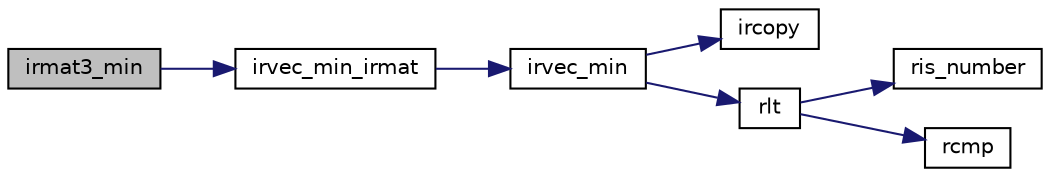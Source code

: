 digraph "irmat3_min"
{
  edge [fontname="Helvetica",fontsize="10",labelfontname="Helvetica",labelfontsize="10"];
  node [fontname="Helvetica",fontsize="10",shape=record];
  rankdir="LR";
  Node48 [label="irmat3_min",height=0.2,width=0.4,color="black", fillcolor="grey75", style="filled", fontcolor="black"];
  Node48 -> Node49 [color="midnightblue",fontsize="10",style="solid",fontname="Helvetica"];
  Node49 [label="irvec_min_irmat",height=0.2,width=0.4,color="black", fillcolor="white", style="filled",URL="$irmat_8c.html#af35e2de3f388e3d5ded56695510ba488",tooltip="irmulti型の列ごとの最小値 B=min(A) "];
  Node49 -> Node50 [color="midnightblue",fontsize="10",style="solid",fontname="Helvetica"];
  Node50 [label="irvec_min",height=0.2,width=0.4,color="black", fillcolor="white", style="filled",URL="$irvec_8c.html#a87c7a30f5107fde81085bc28f0835556",tooltip="最小値 [y0,y1]=[min(x0),min(x1)] "];
  Node50 -> Node51 [color="midnightblue",fontsize="10",style="solid",fontname="Helvetica"];
  Node51 [label="ircopy",height=0.2,width=0.4,color="black", fillcolor="white", style="filled",URL="$irmulti_8c.html#aaf2192a33e04cbba12da47550fde287e",tooltip="コピー [y0,y1]=[x0,x1]. "];
  Node50 -> Node52 [color="midnightblue",fontsize="10",style="solid",fontname="Helvetica"];
  Node52 [label="rlt",height=0.2,width=0.4,color="black", fillcolor="white", style="filled",URL="$is__rmulti_8h.html#ab249a743791b69f5118eda03d3db0c4d",tooltip="rmulti型の値の比較 x<y "];
  Node52 -> Node53 [color="midnightblue",fontsize="10",style="solid",fontname="Helvetica"];
  Node53 [label="ris_number",height=0.2,width=0.4,color="black", fillcolor="white", style="filled",URL="$rmulti_8c.html#a02c3c838634809fb6260ab78926b5f8b",tooltip="rmulti型が数であるかの判定. "];
  Node52 -> Node54 [color="midnightblue",fontsize="10",style="solid",fontname="Helvetica"];
  Node54 [label="rcmp",height=0.2,width=0.4,color="black", fillcolor="white", style="filled",URL="$rmulti_8c.html#aa7f2e03f88a388911123c82ad3f36b16",tooltip="rmulti型の値の比較 x<=>y "];
}
